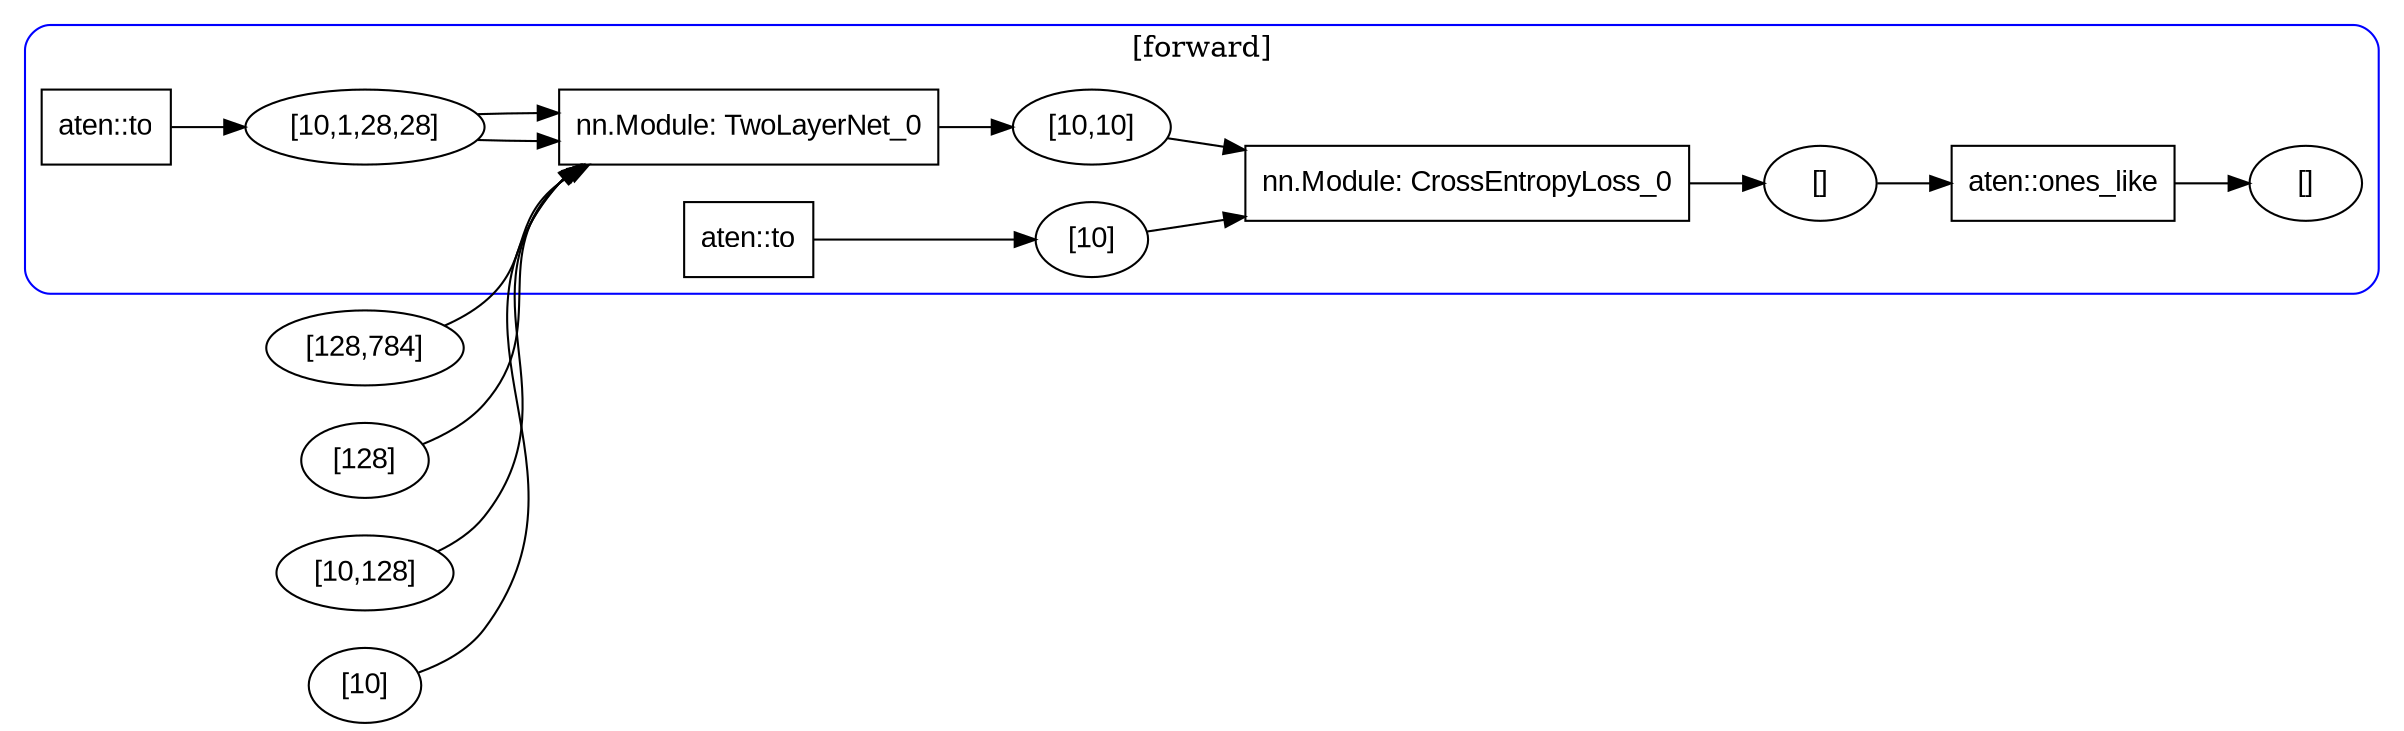 digraph G {
    rankdir=LR;
    node [fontname="Arial"];
    subgraph cluster_1 {
        label="[forward]";
        style=rounded;
        color=blue;
        "2" [label="aten::to", shape=box];
        "3" [label="aten::to", shape=box];
        "4" [label="nn.Module: TwoLayerNet_0", shape=box];
        "15" [label="nn.Module: CrossEntropyLoss_0", shape=box];
        "20" [label="aten::ones_like", shape=box];
        "21" [label="[10,1,28,28]", shape=ellipse];
        "22" [label="[10]", shape=ellipse];
        "23" [label="[]", shape=ellipse];
        "14" [label="[10,10]", shape=ellipse];
        "18" [label="[]", shape=ellipse];
    }
    "24" [label="[128,784]", shape=ellipse];
    "25" [label="[128]", shape=ellipse];
    "26" [label="[10,128]", shape=ellipse];
    "27" [label="[10]", shape=ellipse];
    "2" -> "21";
    "3" -> "22";
    "4" -> "14";
    "15" -> "18";
    "20" -> "23";
    "21" -> "4";
    "21" -> "4";
    "22" -> "15";
    "14" -> "15";
    "18" -> "20";
    "24" -> "4";
    "25" -> "4";
    "26" -> "4";
    "27" -> "4";
}